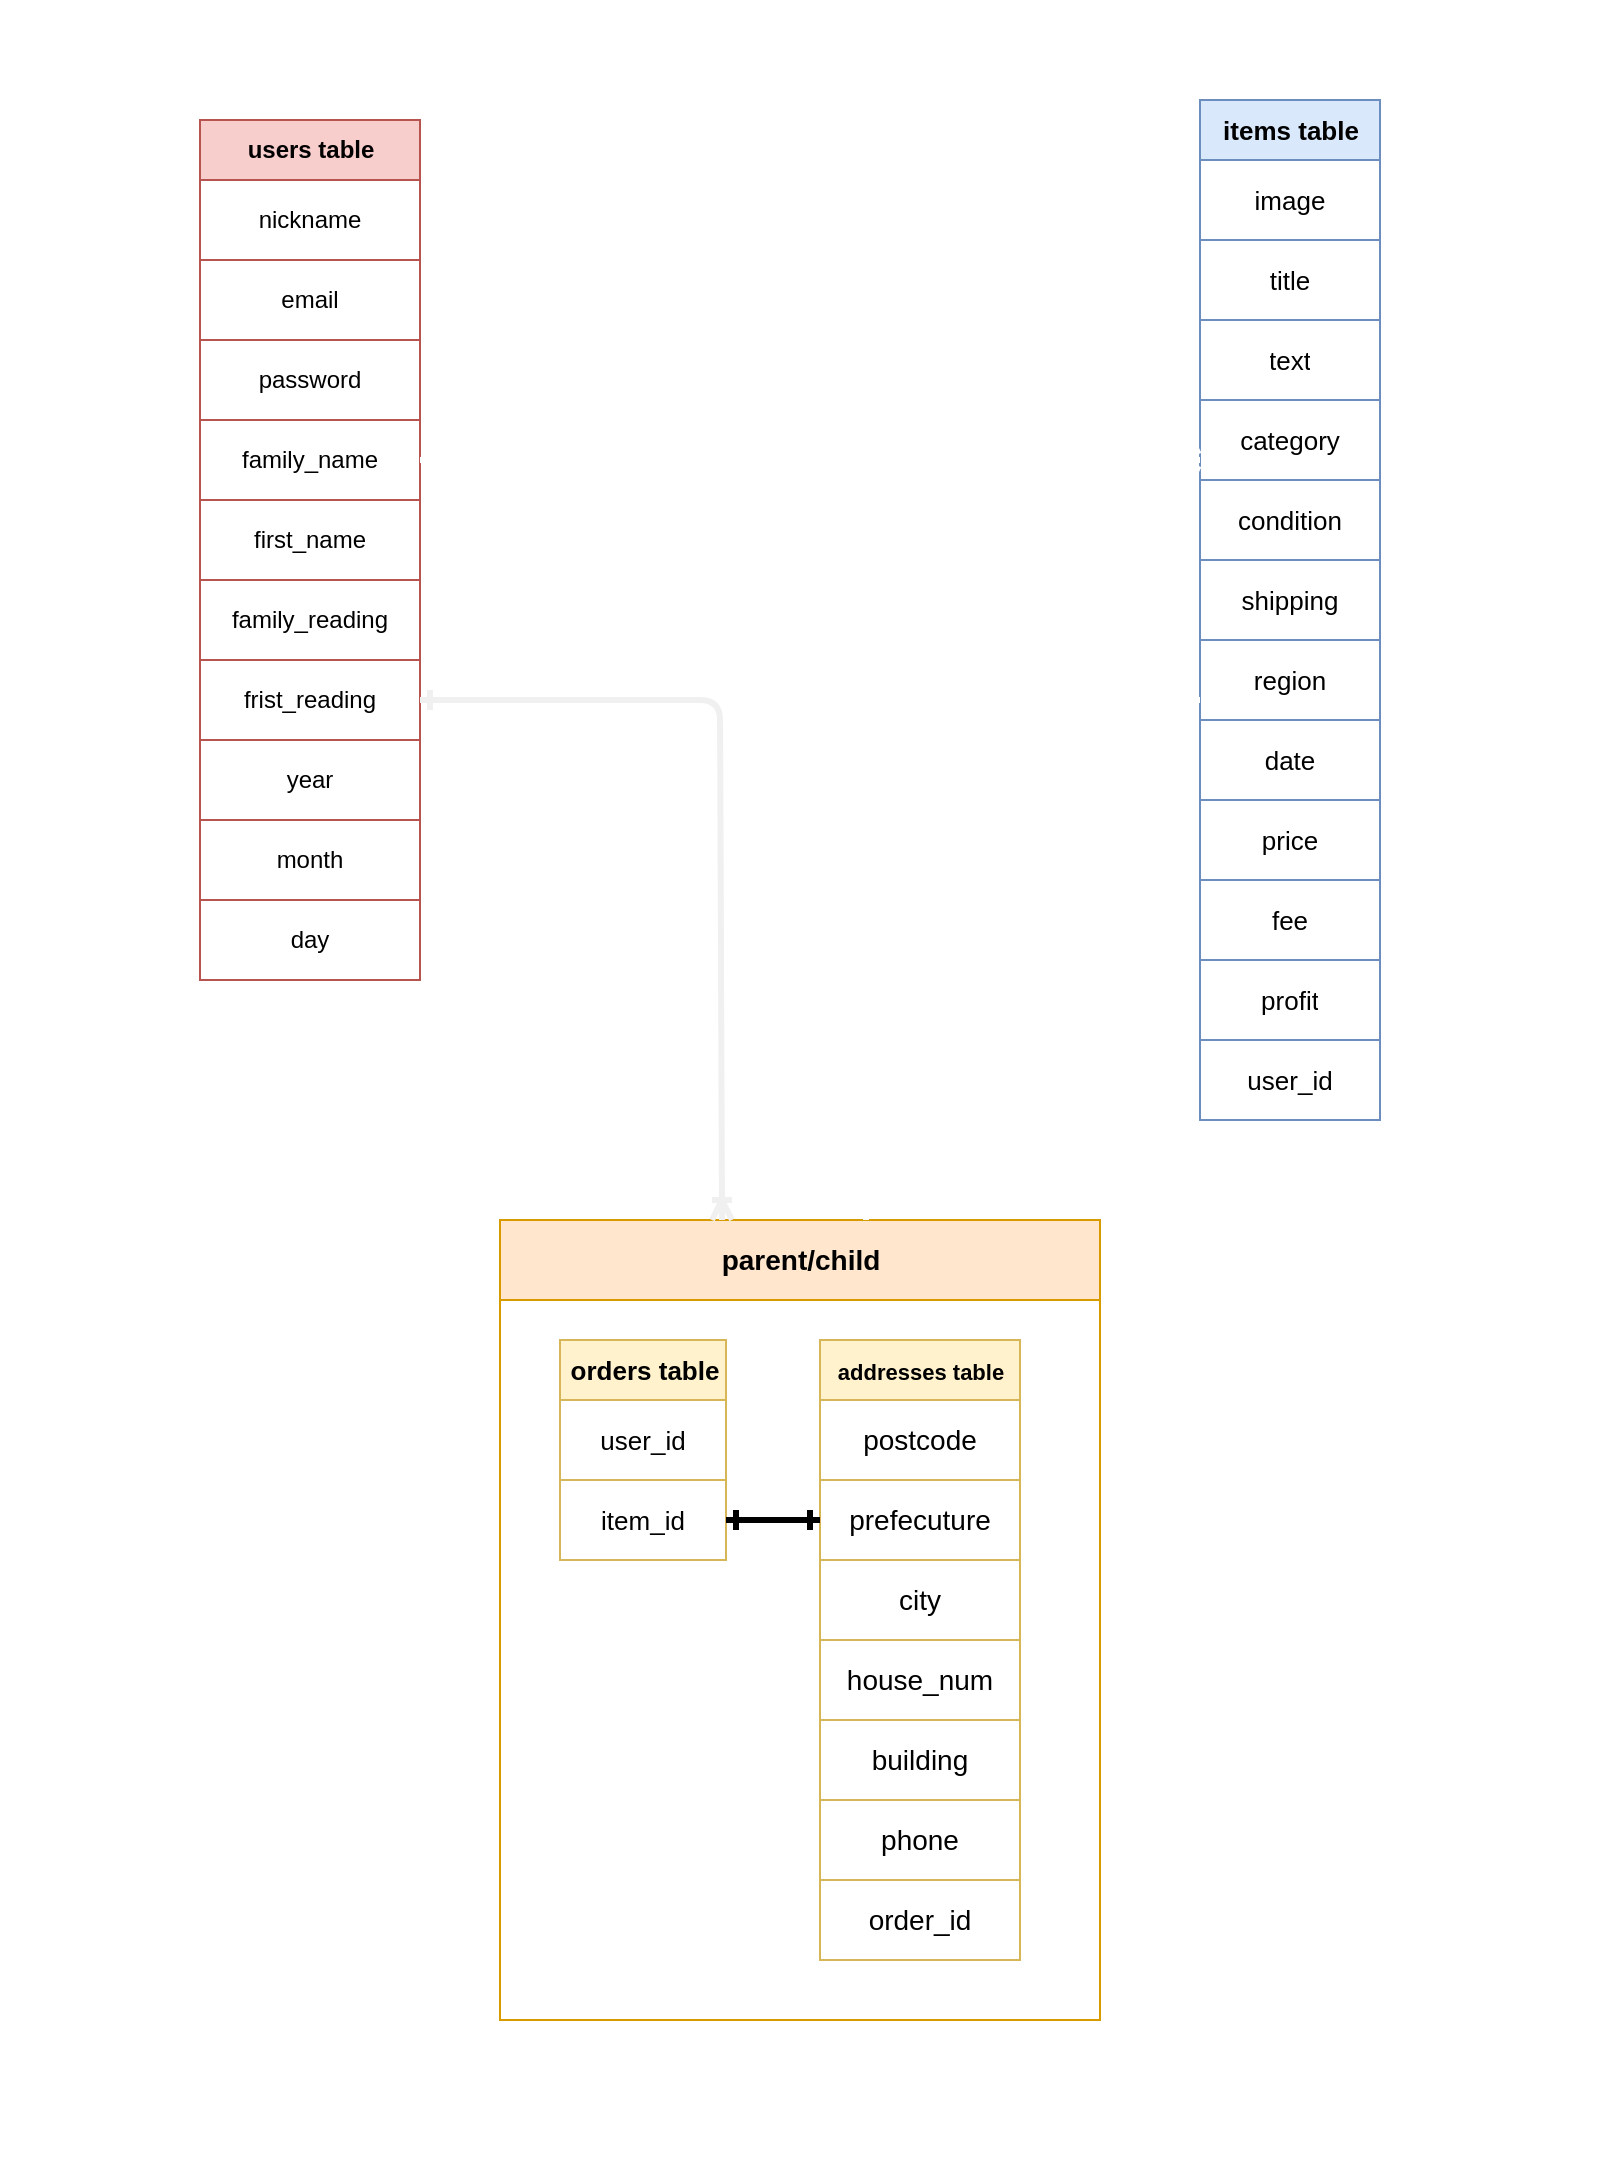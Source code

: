 <mxfile>
    <diagram id="izb3Q4Wlib8xWFPlHg1o" name="ページ1">
        <mxGraphModel dx="487" dy="507" grid="1" gridSize="10" guides="0" tooltips="1" connect="1" arrows="1" fold="1" page="1" pageScale="1" pageWidth="827" pageHeight="1169" math="0" shadow="0">
            <root>
                <mxCell id="0"/>
                <mxCell id="1" parent="0"/>
                <mxCell id="152" value="&lt;font color=&quot;#000000&quot;&gt;users table&lt;/font&gt;" style="shape=table;startSize=30;container=1;collapsible=0;childLayout=tableLayout;fontStyle=1;align=center;fillColor=#f8cecc;html=1;strokeColor=#b85450;swimlaneFillColor=default;" vertex="1" parent="1">
                    <mxGeometry x="100" y="60" width="110" height="430" as="geometry"/>
                </mxCell>
                <mxCell id="219" style="shape=tableRow;horizontal=0;startSize=0;swimlaneHead=0;swimlaneBody=0;top=0;left=0;bottom=0;right=0;collapsible=0;dropTarget=0;fillColor=none;points=[[0,0.5],[1,0.5]];portConstraint=eastwest;html=1;strokeColor=#FFCCE6;" vertex="1" parent="152">
                    <mxGeometry y="30" width="110" height="40" as="geometry"/>
                </mxCell>
                <mxCell id="220" value="nickname" style="shape=partialRectangle;html=1;whiteSpace=wrap;connectable=0;fillColor=none;top=0;left=0;bottom=0;right=0;overflow=hidden;" vertex="1" parent="219">
                    <mxGeometry width="110" height="40" as="geometry">
                        <mxRectangle width="110" height="40" as="alternateBounds"/>
                    </mxGeometry>
                </mxCell>
                <mxCell id="215" style="shape=tableRow;horizontal=0;startSize=0;swimlaneHead=0;swimlaneBody=0;top=0;left=0;bottom=0;right=0;collapsible=0;dropTarget=0;fillColor=none;points=[[0,0.5],[1,0.5]];portConstraint=eastwest;html=1;" vertex="1" parent="152">
                    <mxGeometry y="70" width="110" height="40" as="geometry"/>
                </mxCell>
                <mxCell id="216" value="email" style="shape=partialRectangle;html=1;whiteSpace=wrap;connectable=0;fillColor=none;top=0;left=0;bottom=0;right=0;overflow=hidden;" vertex="1" parent="215">
                    <mxGeometry width="110" height="40" as="geometry">
                        <mxRectangle width="110" height="40" as="alternateBounds"/>
                    </mxGeometry>
                </mxCell>
                <mxCell id="211" style="shape=tableRow;horizontal=0;startSize=0;swimlaneHead=0;swimlaneBody=0;top=0;left=0;bottom=0;right=0;collapsible=0;dropTarget=0;fillColor=none;points=[[0,0.5],[1,0.5]];portConstraint=eastwest;html=1;" vertex="1" parent="152">
                    <mxGeometry y="110" width="110" height="40" as="geometry"/>
                </mxCell>
                <mxCell id="212" value="password" style="shape=partialRectangle;html=1;whiteSpace=wrap;connectable=0;fillColor=none;top=0;left=0;bottom=0;right=0;overflow=hidden;" vertex="1" parent="211">
                    <mxGeometry width="110" height="40" as="geometry">
                        <mxRectangle width="110" height="40" as="alternateBounds"/>
                    </mxGeometry>
                </mxCell>
                <mxCell id="207" style="shape=tableRow;horizontal=0;startSize=0;swimlaneHead=0;swimlaneBody=0;top=0;left=0;bottom=0;right=0;collapsible=0;dropTarget=0;fillColor=none;points=[[0,0.5],[1,0.5]];portConstraint=eastwest;html=1;" vertex="1" parent="152">
                    <mxGeometry y="150" width="110" height="40" as="geometry"/>
                </mxCell>
                <mxCell id="208" value="family_name" style="shape=partialRectangle;html=1;whiteSpace=wrap;connectable=0;fillColor=none;top=0;left=0;bottom=0;right=0;overflow=hidden;" vertex="1" parent="207">
                    <mxGeometry width="110" height="40" as="geometry">
                        <mxRectangle width="110" height="40" as="alternateBounds"/>
                    </mxGeometry>
                </mxCell>
                <mxCell id="203" style="shape=tableRow;horizontal=0;startSize=0;swimlaneHead=0;swimlaneBody=0;top=0;left=0;bottom=0;right=0;collapsible=0;dropTarget=0;fillColor=none;points=[[0,0.5],[1,0.5]];portConstraint=eastwest;html=1;" vertex="1" parent="152">
                    <mxGeometry y="190" width="110" height="40" as="geometry"/>
                </mxCell>
                <mxCell id="204" value="first_name" style="shape=partialRectangle;html=1;whiteSpace=wrap;connectable=0;fillColor=none;top=0;left=0;bottom=0;right=0;overflow=hidden;" vertex="1" parent="203">
                    <mxGeometry width="110" height="40" as="geometry">
                        <mxRectangle width="110" height="40" as="alternateBounds"/>
                    </mxGeometry>
                </mxCell>
                <mxCell id="199" style="shape=tableRow;horizontal=0;startSize=0;swimlaneHead=0;swimlaneBody=0;top=0;left=0;bottom=0;right=0;collapsible=0;dropTarget=0;fillColor=none;points=[[0,0.5],[1,0.5]];portConstraint=eastwest;html=1;" vertex="1" parent="152">
                    <mxGeometry y="230" width="110" height="40" as="geometry"/>
                </mxCell>
                <mxCell id="200" value="family_reading" style="shape=partialRectangle;html=1;whiteSpace=wrap;connectable=0;fillColor=none;top=0;left=0;bottom=0;right=0;overflow=hidden;" vertex="1" parent="199">
                    <mxGeometry width="110" height="40" as="geometry">
                        <mxRectangle width="110" height="40" as="alternateBounds"/>
                    </mxGeometry>
                </mxCell>
                <mxCell id="153" value="" style="shape=tableRow;horizontal=0;startSize=0;swimlaneHead=0;swimlaneBody=0;top=0;left=0;bottom=0;right=0;collapsible=0;dropTarget=0;fillColor=none;points=[[0,0.5],[1,0.5]];portConstraint=eastwest;html=1;" vertex="1" parent="152">
                    <mxGeometry y="270" width="110" height="40" as="geometry"/>
                </mxCell>
                <mxCell id="154" value="frist_reading" style="shape=partialRectangle;html=1;whiteSpace=wrap;connectable=0;fillColor=none;top=0;left=0;bottom=0;right=0;overflow=hidden;" vertex="1" parent="153">
                    <mxGeometry width="110" height="40" as="geometry">
                        <mxRectangle width="110" height="40" as="alternateBounds"/>
                    </mxGeometry>
                </mxCell>
                <mxCell id="157" value="" style="shape=tableRow;horizontal=0;startSize=0;swimlaneHead=0;swimlaneBody=0;top=0;left=0;bottom=0;right=0;collapsible=0;dropTarget=0;fillColor=none;points=[[0,0.5],[1,0.5]];portConstraint=eastwest;html=1;" vertex="1" parent="152">
                    <mxGeometry y="310" width="110" height="40" as="geometry"/>
                </mxCell>
                <mxCell id="158" value="year" style="shape=partialRectangle;html=1;whiteSpace=wrap;connectable=0;fillColor=none;top=0;left=0;bottom=0;right=0;overflow=hidden;" vertex="1" parent="157">
                    <mxGeometry width="110" height="40" as="geometry">
                        <mxRectangle width="110" height="40" as="alternateBounds"/>
                    </mxGeometry>
                </mxCell>
                <mxCell id="161" value="" style="shape=tableRow;horizontal=0;startSize=0;swimlaneHead=0;swimlaneBody=0;top=0;left=0;bottom=0;right=0;collapsible=0;dropTarget=0;fillColor=none;points=[[0,0.5],[1,0.5]];portConstraint=eastwest;html=1;" vertex="1" parent="152">
                    <mxGeometry y="350" width="110" height="40" as="geometry"/>
                </mxCell>
                <mxCell id="162" value="month" style="shape=partialRectangle;html=1;whiteSpace=wrap;connectable=0;fillColor=none;top=0;left=0;bottom=0;right=0;overflow=hidden;" vertex="1" parent="161">
                    <mxGeometry width="110" height="40" as="geometry">
                        <mxRectangle width="110" height="40" as="alternateBounds"/>
                    </mxGeometry>
                </mxCell>
                <mxCell id="231" style="shape=tableRow;horizontal=0;startSize=0;swimlaneHead=0;swimlaneBody=0;top=0;left=0;bottom=0;right=0;collapsible=0;dropTarget=0;fillColor=none;points=[[0,0.5],[1,0.5]];portConstraint=eastwest;html=1;" vertex="1" parent="152">
                    <mxGeometry y="390" width="110" height="40" as="geometry"/>
                </mxCell>
                <mxCell id="232" value="day" style="shape=partialRectangle;html=1;whiteSpace=wrap;connectable=0;fillColor=none;top=0;left=0;bottom=0;right=0;overflow=hidden;" vertex="1" parent="231">
                    <mxGeometry width="110" height="40" as="geometry">
                        <mxRectangle width="110" height="40" as="alternateBounds"/>
                    </mxGeometry>
                </mxCell>
                <mxCell id="239" value="&lt;font color=&quot;#000000&quot;&gt;items table&lt;/font&gt;" style="shape=table;startSize=30;container=1;collapsible=0;childLayout=tableLayout;fontStyle=1;align=center;strokeColor=#6c8ebf;fontSize=13;fillColor=#dae8fc;html=1;swimlaneFillColor=default;" vertex="1" parent="1">
                    <mxGeometry x="600" y="50" width="90" height="510" as="geometry"/>
                </mxCell>
                <mxCell id="240" value="" style="shape=tableRow;horizontal=0;startSize=0;swimlaneHead=0;swimlaneBody=0;top=0;left=0;bottom=0;right=0;collapsible=0;dropTarget=0;fillColor=none;points=[[0,0.5],[1,0.5]];portConstraint=eastwest;strokeColor=#FFFFFF;fontSize=13;html=1;" vertex="1" parent="239">
                    <mxGeometry y="30" width="90" height="40" as="geometry"/>
                </mxCell>
                <mxCell id="241" value="image" style="shape=partialRectangle;html=1;whiteSpace=wrap;connectable=0;fillColor=none;top=0;left=0;bottom=0;right=0;overflow=hidden;strokeColor=#FFFFFF;fontSize=13;" vertex="1" parent="240">
                    <mxGeometry width="90" height="40" as="geometry">
                        <mxRectangle width="90" height="40" as="alternateBounds"/>
                    </mxGeometry>
                </mxCell>
                <mxCell id="244" value="" style="shape=tableRow;horizontal=0;startSize=0;swimlaneHead=0;swimlaneBody=0;top=0;left=0;bottom=0;right=0;collapsible=0;dropTarget=0;fillColor=none;points=[[0,0.5],[1,0.5]];portConstraint=eastwest;strokeColor=#FFFFFF;fontSize=13;html=1;" vertex="1" parent="239">
                    <mxGeometry y="70" width="90" height="40" as="geometry"/>
                </mxCell>
                <mxCell id="245" value="title" style="shape=partialRectangle;html=1;whiteSpace=wrap;connectable=0;fillColor=none;top=0;left=0;bottom=0;right=0;overflow=hidden;strokeColor=#FFFFFF;fontSize=13;" vertex="1" parent="244">
                    <mxGeometry width="90" height="40" as="geometry">
                        <mxRectangle width="90" height="40" as="alternateBounds"/>
                    </mxGeometry>
                </mxCell>
                <mxCell id="252" style="shape=tableRow;horizontal=0;startSize=0;swimlaneHead=0;swimlaneBody=0;top=0;left=0;bottom=0;right=0;collapsible=0;dropTarget=0;fillColor=none;points=[[0,0.5],[1,0.5]];portConstraint=eastwest;strokeColor=#FFFFFF;fontSize=13;html=1;" vertex="1" parent="239">
                    <mxGeometry y="110" width="90" height="40" as="geometry"/>
                </mxCell>
                <mxCell id="253" value="text" style="shape=partialRectangle;html=1;whiteSpace=wrap;connectable=0;fillColor=none;top=0;left=0;bottom=0;right=0;overflow=hidden;strokeColor=#FFFFFF;fontSize=13;" vertex="1" parent="252">
                    <mxGeometry width="90" height="40" as="geometry">
                        <mxRectangle width="90" height="40" as="alternateBounds"/>
                    </mxGeometry>
                </mxCell>
                <mxCell id="256" style="shape=tableRow;horizontal=0;startSize=0;swimlaneHead=0;swimlaneBody=0;top=0;left=0;bottom=0;right=0;collapsible=0;dropTarget=0;fillColor=none;points=[[0,0.5],[1,0.5]];portConstraint=eastwest;strokeColor=#FFFFFF;fontSize=13;html=1;" vertex="1" parent="239">
                    <mxGeometry y="150" width="90" height="40" as="geometry"/>
                </mxCell>
                <mxCell id="257" value="category" style="shape=partialRectangle;html=1;whiteSpace=wrap;connectable=0;fillColor=none;top=0;left=0;bottom=0;right=0;overflow=hidden;strokeColor=#FFFFFF;fontSize=13;" vertex="1" parent="256">
                    <mxGeometry width="90" height="40" as="geometry">
                        <mxRectangle width="90" height="40" as="alternateBounds"/>
                    </mxGeometry>
                </mxCell>
                <mxCell id="399" style="shape=tableRow;horizontal=0;startSize=0;swimlaneHead=0;swimlaneBody=0;top=0;left=0;bottom=0;right=0;collapsible=0;dropTarget=0;fillColor=none;points=[[0,0.5],[1,0.5]];portConstraint=eastwest;strokeColor=#FFFFFF;fontSize=13;html=1;" vertex="1" parent="239">
                    <mxGeometry y="190" width="90" height="40" as="geometry"/>
                </mxCell>
                <mxCell id="400" value="condition" style="shape=partialRectangle;html=1;whiteSpace=wrap;connectable=0;fillColor=none;top=0;left=0;bottom=0;right=0;overflow=hidden;strokeColor=#FFFFFF;fontSize=13;" vertex="1" parent="399">
                    <mxGeometry width="90" height="40" as="geometry">
                        <mxRectangle width="90" height="40" as="alternateBounds"/>
                    </mxGeometry>
                </mxCell>
                <mxCell id="264" style="shape=tableRow;horizontal=0;startSize=0;swimlaneHead=0;swimlaneBody=0;top=0;left=0;bottom=0;right=0;collapsible=0;dropTarget=0;fillColor=none;points=[[0,0.5],[1,0.5]];portConstraint=eastwest;strokeColor=#FFFFFF;fontSize=13;html=1;" vertex="1" parent="239">
                    <mxGeometry y="230" width="90" height="40" as="geometry"/>
                </mxCell>
                <mxCell id="265" value="shipping" style="shape=partialRectangle;html=1;whiteSpace=wrap;connectable=0;fillColor=none;top=0;left=0;bottom=0;right=0;overflow=hidden;strokeColor=#FFFFFF;fontSize=13;" vertex="1" parent="264">
                    <mxGeometry width="90" height="40" as="geometry">
                        <mxRectangle width="90" height="40" as="alternateBounds"/>
                    </mxGeometry>
                </mxCell>
                <mxCell id="268" style="shape=tableRow;horizontal=0;startSize=0;swimlaneHead=0;swimlaneBody=0;top=0;left=0;bottom=0;right=0;collapsible=0;dropTarget=0;fillColor=none;points=[[0,0.5],[1,0.5]];portConstraint=eastwest;strokeColor=#FFFFFF;fontSize=13;html=1;" vertex="1" parent="239">
                    <mxGeometry y="270" width="90" height="40" as="geometry"/>
                </mxCell>
                <mxCell id="269" value="region" style="shape=partialRectangle;html=1;whiteSpace=wrap;connectable=0;fillColor=none;top=0;left=0;bottom=0;right=0;overflow=hidden;strokeColor=#FFFFFF;fontSize=13;" vertex="1" parent="268">
                    <mxGeometry width="90" height="40" as="geometry">
                        <mxRectangle width="90" height="40" as="alternateBounds"/>
                    </mxGeometry>
                </mxCell>
                <mxCell id="272" style="shape=tableRow;horizontal=0;startSize=0;swimlaneHead=0;swimlaneBody=0;top=0;left=0;bottom=0;right=0;collapsible=0;dropTarget=0;fillColor=none;points=[[0,0.5],[1,0.5]];portConstraint=eastwest;strokeColor=#FFFFFF;fontSize=13;html=1;" vertex="1" parent="239">
                    <mxGeometry y="310" width="90" height="40" as="geometry"/>
                </mxCell>
                <mxCell id="273" value="date" style="shape=partialRectangle;html=1;whiteSpace=wrap;connectable=0;fillColor=none;top=0;left=0;bottom=0;right=0;overflow=hidden;strokeColor=#FFFFFF;fontSize=13;" vertex="1" parent="272">
                    <mxGeometry width="90" height="40" as="geometry">
                        <mxRectangle width="90" height="40" as="alternateBounds"/>
                    </mxGeometry>
                </mxCell>
                <mxCell id="276" style="shape=tableRow;horizontal=0;startSize=0;swimlaneHead=0;swimlaneBody=0;top=0;left=0;bottom=0;right=0;collapsible=0;dropTarget=0;fillColor=none;points=[[0,0.5],[1,0.5]];portConstraint=eastwest;strokeColor=#FFFFFF;fontSize=13;html=1;" vertex="1" parent="239">
                    <mxGeometry y="350" width="90" height="40" as="geometry"/>
                </mxCell>
                <mxCell id="277" value="price" style="shape=partialRectangle;html=1;whiteSpace=wrap;connectable=0;fillColor=none;top=0;left=0;bottom=0;right=0;overflow=hidden;strokeColor=#FFFFFF;fontSize=13;" vertex="1" parent="276">
                    <mxGeometry width="90" height="40" as="geometry">
                        <mxRectangle width="90" height="40" as="alternateBounds"/>
                    </mxGeometry>
                </mxCell>
                <mxCell id="284" style="shape=tableRow;horizontal=0;startSize=0;swimlaneHead=0;swimlaneBody=0;top=0;left=0;bottom=0;right=0;collapsible=0;dropTarget=0;fillColor=none;points=[[0,0.5],[1,0.5]];portConstraint=eastwest;strokeColor=#FFFFFF;fontSize=13;html=1;" vertex="1" parent="239">
                    <mxGeometry y="390" width="90" height="40" as="geometry"/>
                </mxCell>
                <mxCell id="285" value="fee" style="shape=partialRectangle;html=1;whiteSpace=wrap;connectable=0;fillColor=none;top=0;left=0;bottom=0;right=0;overflow=hidden;strokeColor=#FFFFFF;fontSize=13;" vertex="1" parent="284">
                    <mxGeometry width="90" height="40" as="geometry">
                        <mxRectangle width="90" height="40" as="alternateBounds"/>
                    </mxGeometry>
                </mxCell>
                <mxCell id="248" value="" style="shape=tableRow;horizontal=0;startSize=0;swimlaneHead=0;swimlaneBody=0;top=0;left=0;bottom=0;right=0;collapsible=0;dropTarget=0;fillColor=none;points=[[0,0.5],[1,0.5]];portConstraint=eastwest;strokeColor=#FFFFFF;fontSize=13;html=1;" vertex="1" parent="239">
                    <mxGeometry y="430" width="90" height="40" as="geometry"/>
                </mxCell>
                <mxCell id="249" value="profit" style="shape=partialRectangle;html=1;whiteSpace=wrap;connectable=0;fillColor=none;top=0;left=0;bottom=0;right=0;overflow=hidden;strokeColor=#FFFFFF;fontSize=13;" vertex="1" parent="248">
                    <mxGeometry width="90" height="40" as="geometry">
                        <mxRectangle width="90" height="40" as="alternateBounds"/>
                    </mxGeometry>
                </mxCell>
                <mxCell id="337" style="shape=tableRow;horizontal=0;startSize=0;swimlaneHead=0;swimlaneBody=0;top=0;left=0;bottom=0;right=0;collapsible=0;dropTarget=0;fillColor=none;points=[[0,0.5],[1,0.5]];portConstraint=eastwest;strokeColor=#FFFFFF;fontSize=13;html=1;" vertex="1" parent="239">
                    <mxGeometry y="470" width="90" height="40" as="geometry"/>
                </mxCell>
                <mxCell id="338" value="user_id" style="shape=partialRectangle;html=1;whiteSpace=wrap;connectable=0;fillColor=none;top=0;left=0;bottom=0;right=0;overflow=hidden;strokeColor=#FFFFFF;fontSize=13;" vertex="1" parent="337">
                    <mxGeometry width="90" height="40" as="geometry">
                        <mxRectangle width="90" height="40" as="alternateBounds"/>
                    </mxGeometry>
                </mxCell>
                <mxCell id="341" value="&lt;font color=&quot;#000000&quot;&gt;parent/child&lt;/font&gt;" style="swimlane;labelBackgroundColor=none;fillStyle=solid;fontSize=14;fillColor=#ffe6cc;html=1;startSize=40;strokeColor=#d79b00;swimlaneFillColor=default;" vertex="1" parent="1">
                    <mxGeometry x="250" y="610" width="300" height="400" as="geometry"/>
                </mxCell>
                <mxCell id="303" value="&lt;font color=&quot;#000000&quot;&gt;orders table&lt;/font&gt;" style="shape=table;startSize=30;container=1;collapsible=0;childLayout=tableLayout;fontStyle=1;align=center;strokeColor=#d6b656;fontSize=13;fillColor=#fff2cc;html=1;swimlaneFillColor=default;" vertex="1" parent="341">
                    <mxGeometry x="30" y="60" width="83" height="110" as="geometry"/>
                </mxCell>
                <mxCell id="316" style="shape=tableRow;horizontal=0;startSize=0;swimlaneHead=0;swimlaneBody=0;top=0;left=0;bottom=0;right=0;collapsible=0;dropTarget=0;fillColor=none;points=[[0,0.5],[1,0.5]];portConstraint=eastwest;strokeColor=#FFFFFF;fontSize=13;html=1;" vertex="1" parent="303">
                    <mxGeometry y="30" width="83" height="40" as="geometry"/>
                </mxCell>
                <mxCell id="317" value="user_id" style="shape=partialRectangle;html=1;whiteSpace=wrap;connectable=0;fillColor=none;top=0;left=0;bottom=0;right=0;overflow=hidden;strokeColor=#FFFFFF;fontSize=13;swimlaneFillColor=none;" vertex="1" parent="316">
                    <mxGeometry width="83" height="40" as="geometry">
                        <mxRectangle width="83" height="40" as="alternateBounds"/>
                    </mxGeometry>
                </mxCell>
                <mxCell id="329" style="shape=tableRow;horizontal=0;startSize=0;swimlaneHead=0;swimlaneBody=0;top=0;left=0;bottom=0;right=0;collapsible=0;dropTarget=0;fillColor=none;points=[[0,0.5],[1,0.5]];portConstraint=eastwest;strokeColor=#FFFFFF;fontSize=13;html=1;swimlaneFillColor=#333333;" vertex="1" parent="303">
                    <mxGeometry y="70" width="83" height="40" as="geometry"/>
                </mxCell>
                <mxCell id="330" value="item_id" style="shape=partialRectangle;html=1;whiteSpace=wrap;connectable=0;fillColor=none;top=0;left=0;bottom=0;right=0;overflow=hidden;strokeColor=#FFFFFF;fontSize=13;" vertex="1" parent="329">
                    <mxGeometry width="83" height="40" as="geometry">
                        <mxRectangle width="83" height="40" as="alternateBounds"/>
                    </mxGeometry>
                </mxCell>
                <mxCell id="342" value="&lt;font style=&quot;font-size: 11px;&quot; color=&quot;#000000&quot;&gt;addresses table&lt;/font&gt;" style="shape=table;startSize=30;container=1;collapsible=0;childLayout=tableLayout;fontStyle=1;align=center;labelBackgroundColor=none;fillStyle=solid;strokeColor=#d6b656;fontSize=14;fillColor=#fff2cc;html=1;swimlaneFillColor=default;" vertex="1" parent="341">
                    <mxGeometry x="160" y="60" width="100" height="310" as="geometry"/>
                </mxCell>
                <mxCell id="347" value="" style="shape=tableRow;horizontal=0;startSize=0;swimlaneHead=0;swimlaneBody=0;top=0;left=0;bottom=0;right=0;collapsible=0;dropTarget=0;fillColor=none;points=[[0,0.5],[1,0.5]];portConstraint=eastwest;labelBackgroundColor=none;fillStyle=solid;strokeColor=#F0F0F0;fontSize=14;html=1;" vertex="1" parent="342">
                    <mxGeometry y="30" width="100" height="40" as="geometry"/>
                </mxCell>
                <mxCell id="348" value="postcode" style="shape=partialRectangle;html=1;whiteSpace=wrap;connectable=0;fillColor=none;top=0;left=0;bottom=0;right=0;overflow=hidden;labelBackgroundColor=none;fillStyle=solid;strokeColor=#F0F0F0;fontSize=14;" vertex="1" parent="347">
                    <mxGeometry width="100" height="40" as="geometry">
                        <mxRectangle width="100" height="40" as="alternateBounds"/>
                    </mxGeometry>
                </mxCell>
                <mxCell id="351" value="" style="shape=tableRow;horizontal=0;startSize=0;swimlaneHead=0;swimlaneBody=0;top=0;left=0;bottom=0;right=0;collapsible=0;dropTarget=0;fillColor=none;points=[[0,0.5],[1,0.5]];portConstraint=eastwest;labelBackgroundColor=none;fillStyle=solid;strokeColor=#F0F0F0;fontSize=14;html=1;" vertex="1" parent="342">
                    <mxGeometry y="70" width="100" height="40" as="geometry"/>
                </mxCell>
                <mxCell id="352" value="prefecuture" style="shape=partialRectangle;html=1;whiteSpace=wrap;connectable=0;fillColor=none;top=0;left=0;bottom=0;right=0;overflow=hidden;labelBackgroundColor=none;fillStyle=solid;strokeColor=#F0F0F0;fontSize=14;" vertex="1" parent="351">
                    <mxGeometry width="100" height="40" as="geometry">
                        <mxRectangle width="100" height="40" as="alternateBounds"/>
                    </mxGeometry>
                </mxCell>
                <mxCell id="375" style="shape=tableRow;horizontal=0;startSize=0;swimlaneHead=0;swimlaneBody=0;top=0;left=0;bottom=0;right=0;collapsible=0;dropTarget=0;fillColor=none;points=[[0,0.5],[1,0.5]];portConstraint=eastwest;labelBackgroundColor=none;fillStyle=solid;strokeColor=#F0F0F0;fontSize=14;html=1;" vertex="1" parent="342">
                    <mxGeometry y="110" width="100" height="40" as="geometry"/>
                </mxCell>
                <mxCell id="376" value="city" style="shape=partialRectangle;html=1;whiteSpace=wrap;connectable=0;fillColor=none;top=0;left=0;bottom=0;right=0;overflow=hidden;labelBackgroundColor=none;fillStyle=solid;strokeColor=#F0F0F0;fontSize=14;" vertex="1" parent="375">
                    <mxGeometry width="100" height="40" as="geometry">
                        <mxRectangle width="100" height="40" as="alternateBounds"/>
                    </mxGeometry>
                </mxCell>
                <mxCell id="371" style="shape=tableRow;horizontal=0;startSize=0;swimlaneHead=0;swimlaneBody=0;top=0;left=0;bottom=0;right=0;collapsible=0;dropTarget=0;fillColor=none;points=[[0,0.5],[1,0.5]];portConstraint=eastwest;labelBackgroundColor=none;fillStyle=solid;strokeColor=#F0F0F0;fontSize=14;html=1;" vertex="1" parent="342">
                    <mxGeometry y="150" width="100" height="40" as="geometry"/>
                </mxCell>
                <mxCell id="372" value="house_num" style="shape=partialRectangle;html=1;whiteSpace=wrap;connectable=0;fillColor=none;top=0;left=0;bottom=0;right=0;overflow=hidden;labelBackgroundColor=none;fillStyle=solid;strokeColor=#F0F0F0;fontSize=14;" vertex="1" parent="371">
                    <mxGeometry width="100" height="40" as="geometry">
                        <mxRectangle width="100" height="40" as="alternateBounds"/>
                    </mxGeometry>
                </mxCell>
                <mxCell id="367" style="shape=tableRow;horizontal=0;startSize=0;swimlaneHead=0;swimlaneBody=0;top=0;left=0;bottom=0;right=0;collapsible=0;dropTarget=0;fillColor=none;points=[[0,0.5],[1,0.5]];portConstraint=eastwest;labelBackgroundColor=none;fillStyle=solid;strokeColor=#F0F0F0;fontSize=14;html=1;" vertex="1" parent="342">
                    <mxGeometry y="190" width="100" height="40" as="geometry"/>
                </mxCell>
                <mxCell id="368" value="building" style="shape=partialRectangle;html=1;whiteSpace=wrap;connectable=0;fillColor=none;top=0;left=0;bottom=0;right=0;overflow=hidden;labelBackgroundColor=none;fillStyle=solid;strokeColor=#F0F0F0;fontSize=14;" vertex="1" parent="367">
                    <mxGeometry width="100" height="40" as="geometry">
                        <mxRectangle width="100" height="40" as="alternateBounds"/>
                    </mxGeometry>
                </mxCell>
                <mxCell id="363" style="shape=tableRow;horizontal=0;startSize=0;swimlaneHead=0;swimlaneBody=0;top=0;left=0;bottom=0;right=0;collapsible=0;dropTarget=0;fillColor=none;points=[[0,0.5],[1,0.5]];portConstraint=eastwest;labelBackgroundColor=none;fillStyle=solid;strokeColor=#F0F0F0;fontSize=14;html=1;" vertex="1" parent="342">
                    <mxGeometry y="230" width="100" height="40" as="geometry"/>
                </mxCell>
                <mxCell id="364" value="phone" style="shape=partialRectangle;html=1;whiteSpace=wrap;connectable=0;fillColor=none;top=0;left=0;bottom=0;right=0;overflow=hidden;labelBackgroundColor=none;fillStyle=solid;strokeColor=#F0F0F0;fontSize=14;" vertex="1" parent="363">
                    <mxGeometry width="100" height="40" as="geometry">
                        <mxRectangle width="100" height="40" as="alternateBounds"/>
                    </mxGeometry>
                </mxCell>
                <mxCell id="359" style="shape=tableRow;horizontal=0;startSize=0;swimlaneHead=0;swimlaneBody=0;top=0;left=0;bottom=0;right=0;collapsible=0;dropTarget=0;fillColor=none;points=[[0,0.5],[1,0.5]];portConstraint=eastwest;labelBackgroundColor=none;fillStyle=solid;strokeColor=#F0F0F0;fontSize=14;html=1;" vertex="1" parent="342">
                    <mxGeometry y="270" width="100" height="40" as="geometry"/>
                </mxCell>
                <mxCell id="360" value="order_id" style="shape=partialRectangle;html=1;whiteSpace=wrap;connectable=0;fillColor=none;top=0;left=0;bottom=0;right=0;overflow=hidden;labelBackgroundColor=none;fillStyle=solid;strokeColor=#F0F0F0;fontSize=14;" vertex="1" parent="359">
                    <mxGeometry width="100" height="40" as="geometry">
                        <mxRectangle width="100" height="40" as="alternateBounds"/>
                    </mxGeometry>
                </mxCell>
                <mxCell id="412" style="edgeStyle=none;html=1;exitX=1;exitY=0.5;exitDx=0;exitDy=0;entryX=0;entryY=0.5;entryDx=0;entryDy=0;fontSize=13;fontColor=#000000;startArrow=ERone;startFill=0;endArrow=ERone;endFill=0;strokeWidth=3;" edge="1" parent="341" source="329" target="351">
                    <mxGeometry relative="1" as="geometry"/>
                </mxCell>
                <mxCell id="410" value="" style="rounded=0;whiteSpace=wrap;html=1;labelBackgroundColor=none;fillStyle=solid;strokeColor=none;fontSize=13;fontColor=#000000;fillColor=none;" vertex="1" parent="1">
                    <mxGeometry width="40" height="40" as="geometry"/>
                </mxCell>
                <mxCell id="411" value="" style="rounded=0;whiteSpace=wrap;html=1;labelBackgroundColor=none;fillStyle=solid;strokeColor=none;fontSize=13;fontColor=#000000;fillColor=none;" vertex="1" parent="1">
                    <mxGeometry x="680" y="1030" width="120" height="60" as="geometry"/>
                </mxCell>
                <mxCell id="413" style="edgeStyle=none;html=1;exitX=1;exitY=0.5;exitDx=0;exitDy=0;fontSize=13;fontColor=#000000;startArrow=ERone;startFill=0;endArrow=ERoneToMany;endFill=0;strokeWidth=3;strokeColor=#FFFFFF;" edge="1" parent="1" source="207">
                    <mxGeometry relative="1" as="geometry">
                        <mxPoint x="600" y="230" as="targetPoint"/>
                    </mxGeometry>
                </mxCell>
                <mxCell id="414" style="edgeStyle=none;html=1;exitX=1;exitY=0.5;exitDx=0;exitDy=0;entryX=0.37;entryY=0;entryDx=0;entryDy=0;entryPerimeter=0;fontSize=13;fontColor=#000000;startArrow=ERone;startFill=0;endArrow=ERoneToMany;endFill=0;strokeColor=#F0F0F0;jumpSize=6;fontStyle=1;strokeWidth=3;" edge="1" parent="1" source="153" target="341">
                    <mxGeometry relative="1" as="geometry">
                        <Array as="points">
                            <mxPoint x="360" y="350"/>
                        </Array>
                    </mxGeometry>
                </mxCell>
                <mxCell id="415" style="edgeStyle=none;html=1;exitX=0;exitY=0.75;exitDx=0;exitDy=0;fontSize=13;fontColor=#000000;startArrow=ERone;startFill=0;endArrow=ERone;endFill=0;exitPerimeter=0;strokeWidth=3;strokeColor=#FFFFFF;" edge="1" parent="1" source="268">
                    <mxGeometry relative="1" as="geometry">
                        <mxPoint x="433" y="610" as="targetPoint"/>
                        <Array as="points">
                            <mxPoint x="433" y="350"/>
                        </Array>
                    </mxGeometry>
                </mxCell>
            </root>
        </mxGraphModel>
    </diagram>
</mxfile>